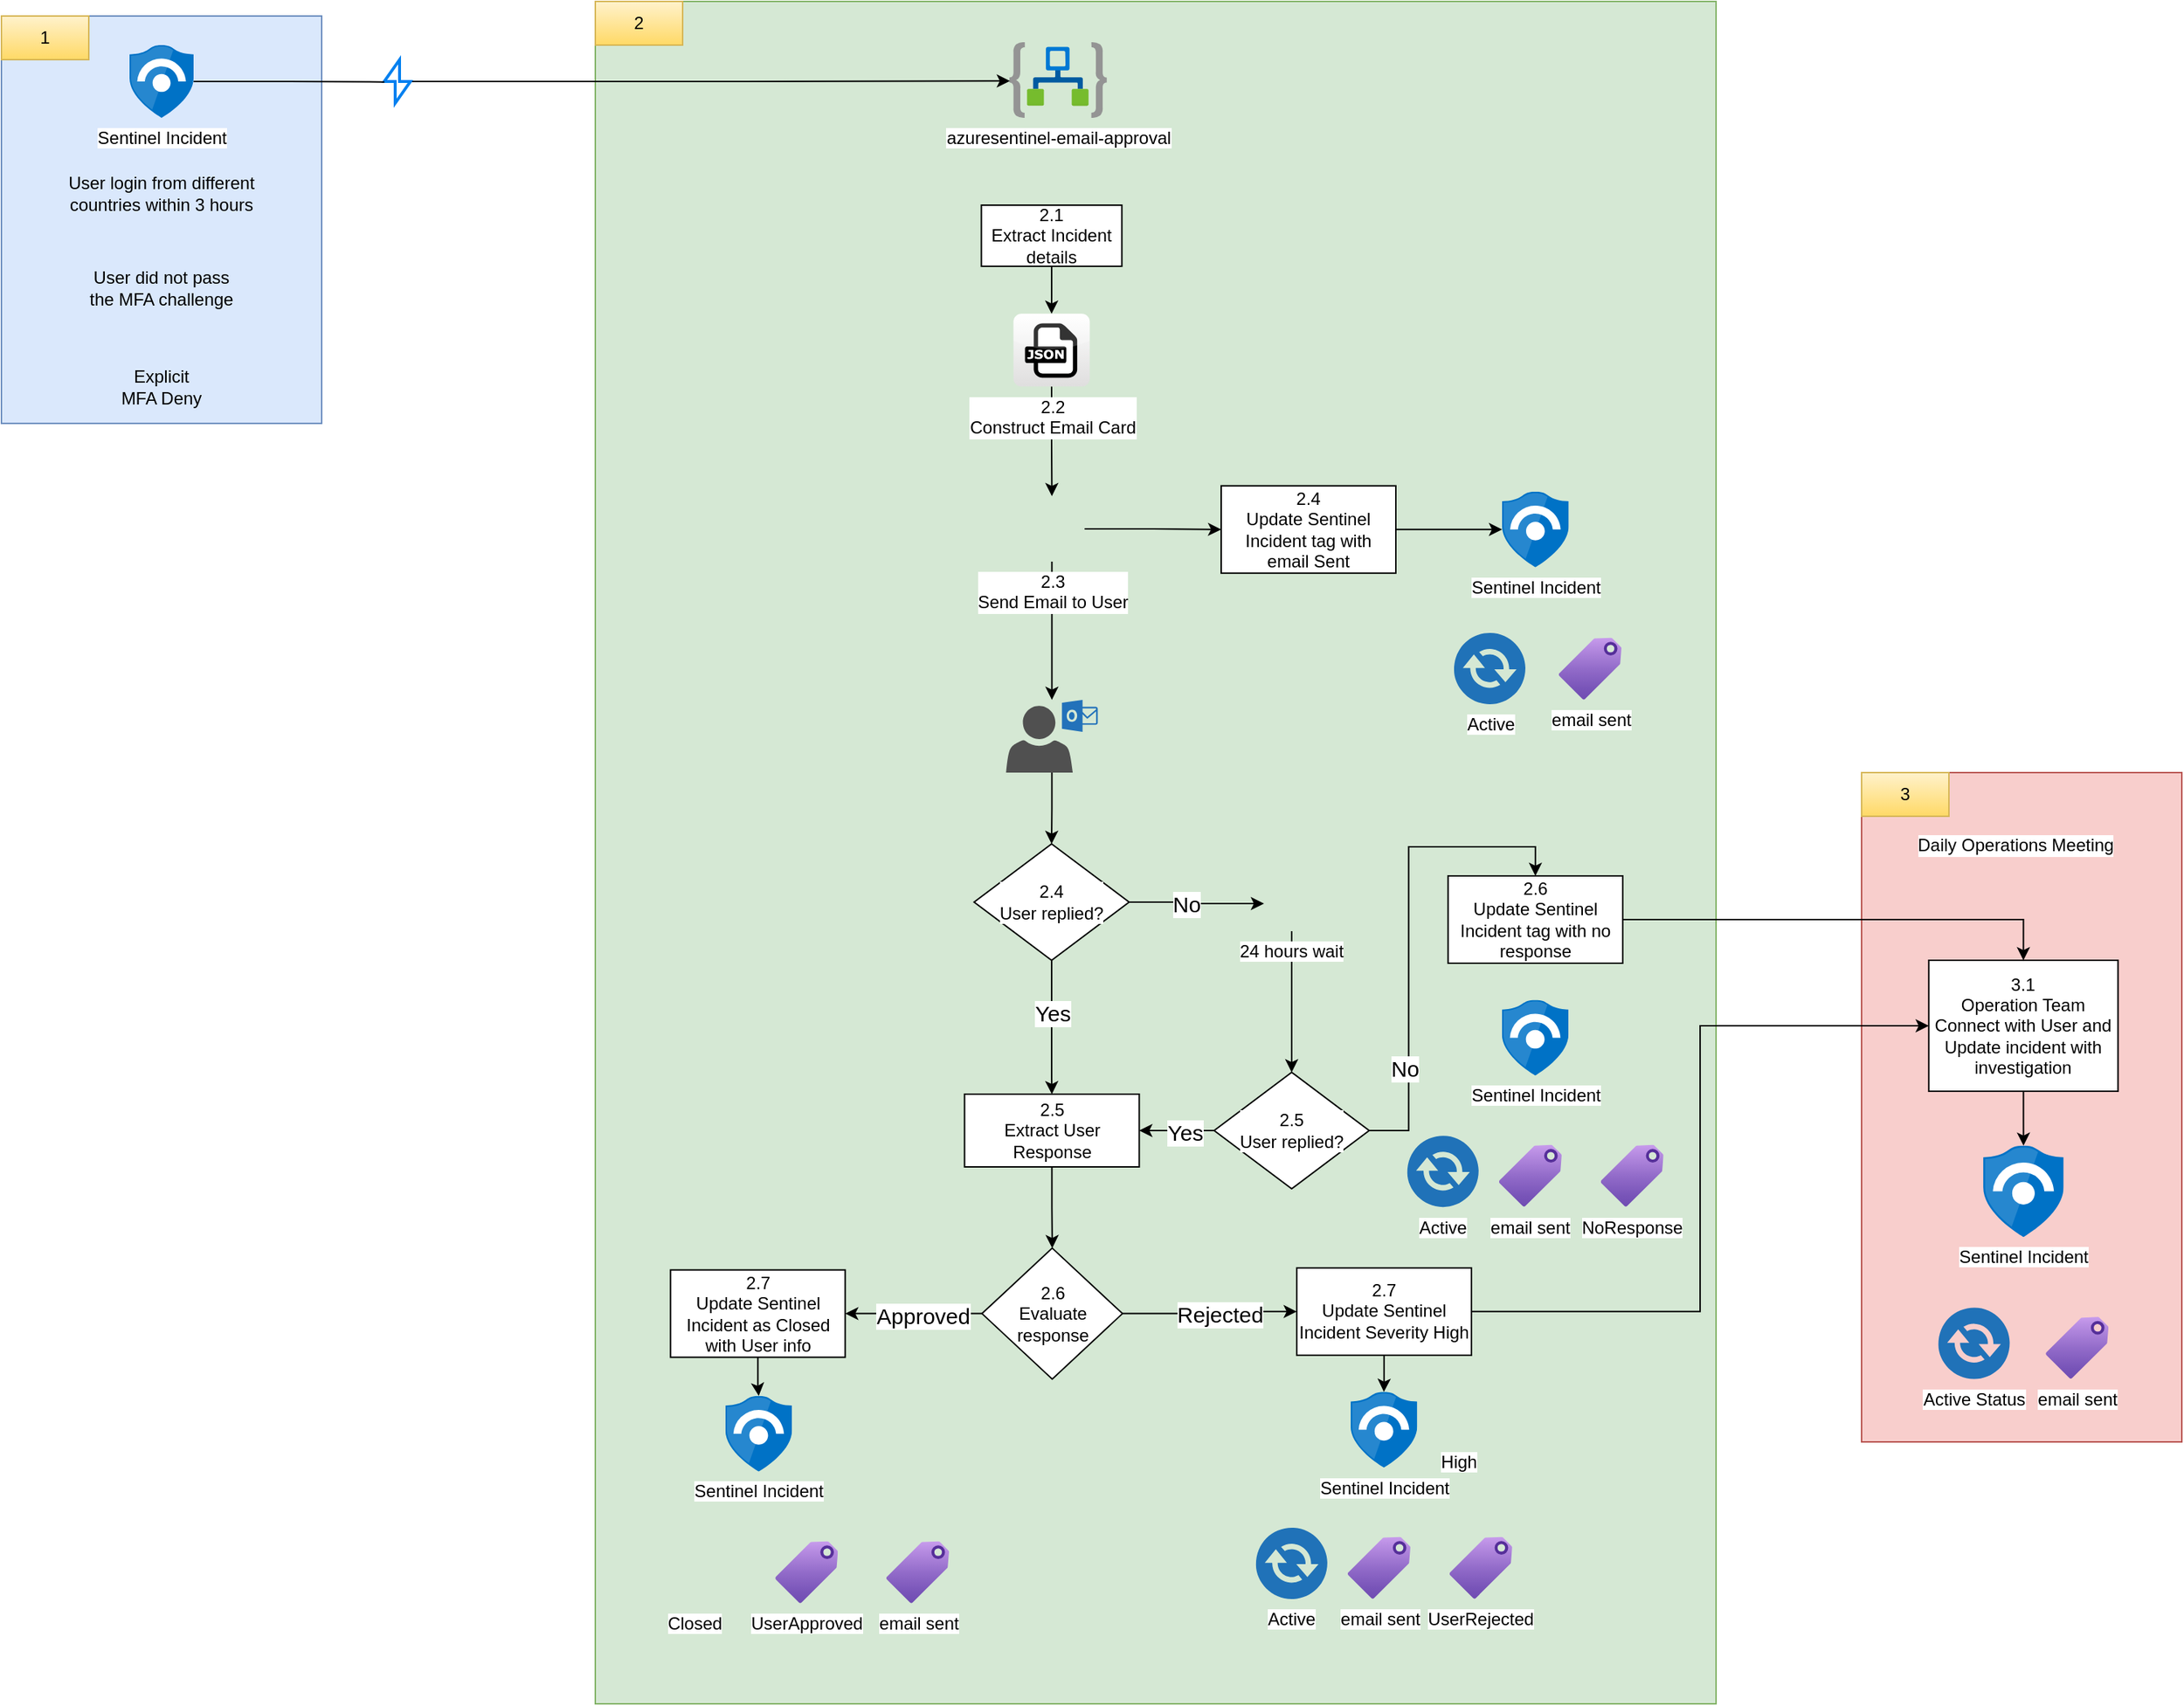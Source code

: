 <mxfile version="16.5.4" type="github">
  <diagram id="BfFZ1IgrDTQRf0SJ3uBB" name="Page-1">
    <mxGraphModel dx="1038" dy="1679" grid="1" gridSize="10" guides="1" tooltips="1" connect="1" arrows="1" fold="1" page="1" pageScale="1" pageWidth="850" pageHeight="1100" math="0" shadow="0">
      <root>
        <mxCell id="0" />
        <mxCell id="1" parent="0" />
        <mxCell id="VqWvkuDyF6hwRgads5Bz-70" value="" style="rounded=0;whiteSpace=wrap;html=1;labelBackgroundColor=default;fillColor=#f8cecc;strokeColor=#b85450;" parent="1" vertex="1">
          <mxGeometry x="1440" y="520" width="220" height="460" as="geometry" />
        </mxCell>
        <mxCell id="VqWvkuDyF6hwRgads5Bz-24" value="" style="rounded=0;whiteSpace=wrap;html=1;fillColor=#d5e8d4;strokeColor=#82b366;" parent="1" vertex="1">
          <mxGeometry x="570" y="-10" width="770" height="1170" as="geometry" />
        </mxCell>
        <mxCell id="VqWvkuDyF6hwRgads5Bz-7" value="" style="whiteSpace=wrap;html=1;fillColor=#dae8fc;strokeColor=#6c8ebf;" parent="1" vertex="1">
          <mxGeometry x="162" width="220" height="280" as="geometry" />
        </mxCell>
        <mxCell id="hbB-L0_1OT1uoQb4G8U5-1" value="azuresentinel-email-approval" style="aspect=fixed;html=1;points=[];align=center;image;fontSize=12;image=img/lib/azure2/integration/Logic_Apps.svg;" parent="1" vertex="1">
          <mxGeometry x="854.45" y="18.0" width="67" height="52" as="geometry" />
        </mxCell>
        <mxCell id="VqWvkuDyF6hwRgads5Bz-27" style="edgeStyle=orthogonalEdgeStyle;rounded=0;orthogonalLoop=1;jettySize=auto;html=1;entryX=0.5;entryY=0;entryDx=0;entryDy=0;" parent="1" source="hbB-L0_1OT1uoQb4G8U5-2" target="VqWvkuDyF6hwRgads5Bz-21" edge="1">
          <mxGeometry relative="1" as="geometry" />
        </mxCell>
        <mxCell id="hbB-L0_1OT1uoQb4G8U5-2" value="2.2&lt;br&gt;Construct Email Card" style="dashed=0;outlineConnect=0;html=1;align=center;labelPosition=center;verticalLabelPosition=bottom;verticalAlign=top;shape=mxgraph.webicons.json;gradientColor=#DFDEDE;labelBackgroundColor=default;" parent="1" vertex="1">
          <mxGeometry x="857.3" y="204.6" width="52.4" height="50" as="geometry" />
        </mxCell>
        <mxCell id="VqWvkuDyF6hwRgads5Bz-48" style="edgeStyle=orthogonalEdgeStyle;rounded=0;orthogonalLoop=1;jettySize=auto;html=1;entryX=0.5;entryY=0;entryDx=0;entryDy=0;" parent="1" source="hbB-L0_1OT1uoQb4G8U5-4" target="VqWvkuDyF6hwRgads5Bz-47" edge="1">
          <mxGeometry relative="1" as="geometry" />
        </mxCell>
        <mxCell id="hbB-L0_1OT1uoQb4G8U5-4" value="" style="sketch=0;pointerEvents=1;shadow=0;dashed=0;html=1;strokeColor=none;fillColor=#505050;labelPosition=center;verticalLabelPosition=bottom;verticalAlign=top;outlineConnect=0;align=center;shape=mxgraph.office.users.outlook_user;" parent="1" vertex="1">
          <mxGeometry x="852.2" y="470" width="63" height="50" as="geometry" />
        </mxCell>
        <mxCell id="hbB-L0_1OT1uoQb4G8U5-8" value="Sentinel Incident" style="sketch=0;aspect=fixed;html=1;points=[];align=center;image;fontSize=12;image=img/lib/mscae/Azure_Sentinel.svg;" parent="1" vertex="1">
          <mxGeometry x="659.38" y="948.4" width="45.76" height="52" as="geometry" />
        </mxCell>
        <mxCell id="VqWvkuDyF6hwRgads5Bz-6" style="edgeStyle=orthogonalEdgeStyle;rounded=0;orthogonalLoop=1;jettySize=auto;html=1;entryX=0.006;entryY=0.512;entryDx=0;entryDy=0;entryPerimeter=0;startArrow=none;" parent="1" source="VqWvkuDyF6hwRgads5Bz-39" target="hbB-L0_1OT1uoQb4G8U5-1" edge="1">
          <mxGeometry relative="1" as="geometry" />
        </mxCell>
        <mxCell id="VqWvkuDyF6hwRgads5Bz-1" value="Sentinel Incident" style="sketch=0;aspect=fixed;html=1;points=[];align=center;image;fontSize=12;image=img/lib/mscae/Azure_Sentinel.svg;" parent="1" vertex="1">
          <mxGeometry x="250" y="20.0" width="44" height="50" as="geometry" />
        </mxCell>
        <mxCell id="VqWvkuDyF6hwRgads5Bz-2" value="User login from different countries within 3 hours" style="text;html=1;strokeColor=none;fillColor=none;align=center;verticalAlign=middle;whiteSpace=wrap;rounded=0;" parent="1" vertex="1">
          <mxGeometry x="198" y="106.8" width="148" height="30" as="geometry" />
        </mxCell>
        <mxCell id="VqWvkuDyF6hwRgads5Bz-3" value="User did not pass the MFA challenge" style="text;html=1;strokeColor=none;fillColor=none;align=center;verticalAlign=middle;whiteSpace=wrap;rounded=0;" parent="1" vertex="1">
          <mxGeometry x="218" y="172.0" width="108" height="30" as="geometry" />
        </mxCell>
        <mxCell id="VqWvkuDyF6hwRgads5Bz-4" value="Explicit MFA Deny" style="text;html=1;strokeColor=none;fillColor=none;align=center;verticalAlign=middle;whiteSpace=wrap;rounded=0;" parent="1" vertex="1">
          <mxGeometry x="242" y="239.6" width="60" height="30" as="geometry" />
        </mxCell>
        <mxCell id="VqWvkuDyF6hwRgads5Bz-12" value="" style="edgeStyle=orthogonalEdgeStyle;rounded=0;orthogonalLoop=1;jettySize=auto;exitX=0;exitY=0.5;exitDx=0;exitDy=0;entryX=1;entryY=0.5;entryDx=0;entryDy=0;html=1;" parent="1" source="VqWvkuDyF6hwRgads5Bz-10" target="VqWvkuDyF6hwRgads5Bz-11" edge="1">
          <mxGeometry relative="1" as="geometry" />
        </mxCell>
        <mxCell id="VqWvkuDyF6hwRgads5Bz-18" value="Approved" style="edgeLabel;html=1;align=center;verticalAlign=middle;resizable=0;points=[];fontSize=15;" parent="VqWvkuDyF6hwRgads5Bz-12" vertex="1" connectable="0">
          <mxGeometry x="-0.125" y="1" relative="1" as="geometry">
            <mxPoint as="offset" />
          </mxGeometry>
        </mxCell>
        <mxCell id="VqWvkuDyF6hwRgads5Bz-14" style="edgeStyle=orthogonalEdgeStyle;rounded=0;orthogonalLoop=1;jettySize=auto;html=1;entryX=0;entryY=0.5;entryDx=0;entryDy=0;" parent="1" source="VqWvkuDyF6hwRgads5Bz-10" target="VqWvkuDyF6hwRgads5Bz-13" edge="1">
          <mxGeometry relative="1" as="geometry" />
        </mxCell>
        <mxCell id="VqWvkuDyF6hwRgads5Bz-17" value="Rejected" style="edgeLabel;html=1;align=center;verticalAlign=middle;resizable=0;points=[];fontSize=15;" parent="VqWvkuDyF6hwRgads5Bz-14" vertex="1" connectable="0">
          <mxGeometry x="0.118" y="-1" relative="1" as="geometry">
            <mxPoint as="offset" />
          </mxGeometry>
        </mxCell>
        <mxCell id="VqWvkuDyF6hwRgads5Bz-10" value="2.6&lt;br&gt;Evaluate response" style="rhombus;whiteSpace=wrap;html=1;" parent="1" vertex="1">
          <mxGeometry x="835.68" y="846.81" width="96.5" height="90" as="geometry" />
        </mxCell>
        <mxCell id="VqWvkuDyF6hwRgads5Bz-37" style="edgeStyle=orthogonalEdgeStyle;rounded=0;orthogonalLoop=1;jettySize=auto;html=1;" parent="1" source="VqWvkuDyF6hwRgads5Bz-11" target="hbB-L0_1OT1uoQb4G8U5-8" edge="1">
          <mxGeometry relative="1" as="geometry" />
        </mxCell>
        <mxCell id="VqWvkuDyF6hwRgads5Bz-11" value="2.7&lt;br&gt;Update Sentinel Incident as Closed with User info" style="rounded=0;whiteSpace=wrap;html=1;" parent="1" vertex="1">
          <mxGeometry x="621.68" y="861.81" width="120" height="60" as="geometry" />
        </mxCell>
        <mxCell id="VqWvkuDyF6hwRgads5Bz-38" style="edgeStyle=orthogonalEdgeStyle;rounded=0;orthogonalLoop=1;jettySize=auto;html=1;" parent="1" source="VqWvkuDyF6hwRgads5Bz-13" target="VqWvkuDyF6hwRgads5Bz-19" edge="1">
          <mxGeometry relative="1" as="geometry" />
        </mxCell>
        <mxCell id="bTN6-VGnqZ8saM7nNkKD-13" style="edgeStyle=orthogonalEdgeStyle;rounded=0;orthogonalLoop=1;jettySize=auto;html=1;entryX=0;entryY=0.5;entryDx=0;entryDy=0;" edge="1" parent="1" source="VqWvkuDyF6hwRgads5Bz-13" target="VqWvkuDyF6hwRgads5Bz-52">
          <mxGeometry relative="1" as="geometry" />
        </mxCell>
        <mxCell id="VqWvkuDyF6hwRgads5Bz-13" value="2.7&lt;br&gt;Update Sentinel Incident Severity High" style="rounded=0;whiteSpace=wrap;html=1;" parent="1" vertex="1">
          <mxGeometry x="1051.93" y="860.42" width="120" height="60" as="geometry" />
        </mxCell>
        <mxCell id="VqWvkuDyF6hwRgads5Bz-19" value="Sentinel Incident" style="sketch=0;aspect=fixed;html=1;points=[];align=center;image;fontSize=12;image=img/lib/mscae/Azure_Sentinel.svg;" parent="1" vertex="1">
          <mxGeometry x="1088.93" y="945.62" width="45.76" height="52" as="geometry" />
        </mxCell>
        <mxCell id="VqWvkuDyF6hwRgads5Bz-26" style="edgeStyle=orthogonalEdgeStyle;rounded=0;orthogonalLoop=1;jettySize=auto;html=1;" parent="1" source="VqWvkuDyF6hwRgads5Bz-20" target="hbB-L0_1OT1uoQb4G8U5-2" edge="1">
          <mxGeometry relative="1" as="geometry" />
        </mxCell>
        <mxCell id="VqWvkuDyF6hwRgads5Bz-20" value="2.1&lt;br&gt;Extract Incident details" style="rounded=0;whiteSpace=wrap;html=1;" parent="1" vertex="1">
          <mxGeometry x="835.25" y="130" width="96.5" height="42" as="geometry" />
        </mxCell>
        <mxCell id="VqWvkuDyF6hwRgads5Bz-32" style="edgeStyle=orthogonalEdgeStyle;rounded=0;orthogonalLoop=1;jettySize=auto;html=1;" parent="1" source="VqWvkuDyF6hwRgads5Bz-21" target="hbB-L0_1OT1uoQb4G8U5-4" edge="1">
          <mxGeometry relative="1" as="geometry" />
        </mxCell>
        <mxCell id="VqWvkuDyF6hwRgads5Bz-46" style="edgeStyle=orthogonalEdgeStyle;rounded=0;orthogonalLoop=1;jettySize=auto;html=1;entryX=0;entryY=0.5;entryDx=0;entryDy=0;" parent="1" source="VqWvkuDyF6hwRgads5Bz-21" target="VqWvkuDyF6hwRgads5Bz-23" edge="1">
          <mxGeometry relative="1" as="geometry" />
        </mxCell>
        <mxCell id="VqWvkuDyF6hwRgads5Bz-21" value="2.3&lt;br&gt;Send Email to User" style="shape=image;html=1;verticalAlign=top;verticalLabelPosition=bottom;labelBackgroundColor=#ffffff;imageAspect=0;aspect=fixed;image=https://cdn3.iconfinder.com/data/icons/capsocial-round/500/Outlook-128.png" parent="1" vertex="1">
          <mxGeometry x="861.2" y="330" width="45" height="45" as="geometry" />
        </mxCell>
        <mxCell id="VqWvkuDyF6hwRgads5Bz-22" value="Sentinel Incident" style="sketch=0;aspect=fixed;html=1;points=[];align=center;image;fontSize=12;image=img/lib/mscae/Azure_Sentinel.svg;" parent="1" vertex="1">
          <mxGeometry x="1193" y="326.89" width="45.77" height="52" as="geometry" />
        </mxCell>
        <mxCell id="VqWvkuDyF6hwRgads5Bz-30" style="edgeStyle=orthogonalEdgeStyle;rounded=0;orthogonalLoop=1;jettySize=auto;html=1;" parent="1" source="VqWvkuDyF6hwRgads5Bz-23" target="VqWvkuDyF6hwRgads5Bz-22" edge="1">
          <mxGeometry relative="1" as="geometry" />
        </mxCell>
        <mxCell id="VqWvkuDyF6hwRgads5Bz-23" value="2.4&lt;br&gt;Update Sentinel Incident tag with email Sent" style="rounded=0;whiteSpace=wrap;html=1;" parent="1" vertex="1">
          <mxGeometry x="1000" y="322.89" width="120" height="60" as="geometry" />
        </mxCell>
        <mxCell id="VqWvkuDyF6hwRgads5Bz-36" style="edgeStyle=orthogonalEdgeStyle;rounded=0;orthogonalLoop=1;jettySize=auto;html=1;" parent="1" source="VqWvkuDyF6hwRgads5Bz-34" target="VqWvkuDyF6hwRgads5Bz-10" edge="1">
          <mxGeometry relative="1" as="geometry" />
        </mxCell>
        <mxCell id="VqWvkuDyF6hwRgads5Bz-34" value="&lt;span&gt;2.5&lt;br&gt;Extract User Response&lt;br&gt;&lt;/span&gt;" style="rounded=0;whiteSpace=wrap;html=1;" parent="1" vertex="1">
          <mxGeometry x="823.7" y="741" width="120" height="50" as="geometry" />
        </mxCell>
        <mxCell id="VqWvkuDyF6hwRgads5Bz-40" value="1" style="text;html=1;strokeColor=#d6b656;fillColor=#fff2cc;align=center;verticalAlign=middle;whiteSpace=wrap;rounded=0;gradientColor=#ffd966;" parent="1" vertex="1">
          <mxGeometry x="162" width="60" height="30" as="geometry" />
        </mxCell>
        <mxCell id="VqWvkuDyF6hwRgads5Bz-41" value="2" style="text;html=1;strokeColor=#d6b656;fillColor=#fff2cc;align=center;verticalAlign=middle;whiteSpace=wrap;rounded=0;gradientColor=#ffd966;" parent="1" vertex="1">
          <mxGeometry x="570" y="-10" width="60" height="30" as="geometry" />
        </mxCell>
        <mxCell id="VqWvkuDyF6hwRgads5Bz-39" value="" style="html=1;verticalLabelPosition=bottom;align=center;labelBackgroundColor=#ffffff;verticalAlign=top;strokeWidth=2;strokeColor=#0080F0;shadow=0;dashed=0;shape=mxgraph.ios7.icons.flash;" parent="1" vertex="1">
          <mxGeometry x="425" y="30" width="18" height="30" as="geometry" />
        </mxCell>
        <mxCell id="VqWvkuDyF6hwRgads5Bz-45" value="" style="edgeStyle=orthogonalEdgeStyle;rounded=0;orthogonalLoop=1;jettySize=auto;html=1;entryX=0.006;entryY=0.512;entryDx=0;entryDy=0;entryPerimeter=0;endArrow=none;" parent="1" source="VqWvkuDyF6hwRgads5Bz-1" target="VqWvkuDyF6hwRgads5Bz-39" edge="1">
          <mxGeometry relative="1" as="geometry">
            <mxPoint x="294" y="45" as="sourcePoint" />
            <mxPoint x="850.402" y="45.624" as="targetPoint" />
          </mxGeometry>
        </mxCell>
        <mxCell id="VqWvkuDyF6hwRgads5Bz-76" style="edgeStyle=orthogonalEdgeStyle;rounded=0;orthogonalLoop=1;jettySize=auto;html=1;entryX=0.5;entryY=0;entryDx=0;entryDy=0;" parent="1" source="VqWvkuDyF6hwRgads5Bz-47" target="VqWvkuDyF6hwRgads5Bz-34" edge="1">
          <mxGeometry relative="1" as="geometry">
            <Array as="points">
              <mxPoint x="884" y="730" />
              <mxPoint x="884" y="730" />
            </Array>
          </mxGeometry>
        </mxCell>
        <mxCell id="VqWvkuDyF6hwRgads5Bz-78" value="Yes" style="edgeLabel;html=1;align=center;verticalAlign=middle;resizable=0;points=[];fontSize=15;" parent="VqWvkuDyF6hwRgads5Bz-76" vertex="1" connectable="0">
          <mxGeometry x="-0.199" relative="1" as="geometry">
            <mxPoint y="-1" as="offset" />
          </mxGeometry>
        </mxCell>
        <mxCell id="g2RrGQ3KNIrdNZsYyKHY-2" style="edgeStyle=orthogonalEdgeStyle;rounded=0;orthogonalLoop=1;jettySize=auto;html=1;entryX=0;entryY=0.5;entryDx=0;entryDy=0;fontSize=15;" parent="1" source="VqWvkuDyF6hwRgads5Bz-47" target="g2RrGQ3KNIrdNZsYyKHY-1" edge="1">
          <mxGeometry relative="1" as="geometry" />
        </mxCell>
        <mxCell id="g2RrGQ3KNIrdNZsYyKHY-3" value="No" style="edgeLabel;html=1;align=center;verticalAlign=middle;resizable=0;points=[];fontSize=15;" parent="g2RrGQ3KNIrdNZsYyKHY-2" vertex="1" connectable="0">
          <mxGeometry x="-0.177" y="-1" relative="1" as="geometry">
            <mxPoint as="offset" />
          </mxGeometry>
        </mxCell>
        <mxCell id="VqWvkuDyF6hwRgads5Bz-47" value="2.4&lt;br&gt;User replied?" style="rhombus;whiteSpace=wrap;html=1;labelBackgroundColor=default;" parent="1" vertex="1">
          <mxGeometry x="830.25" y="569" width="106.5" height="80" as="geometry" />
        </mxCell>
        <mxCell id="VqWvkuDyF6hwRgads5Bz-51" value="Sentinel Incident" style="sketch=0;aspect=fixed;html=1;points=[];align=center;image;fontSize=12;image=img/lib/mscae/Azure_Sentinel.svg;" parent="1" vertex="1">
          <mxGeometry x="1523.55" y="776.42" width="55.25" height="62.78" as="geometry" />
        </mxCell>
        <mxCell id="VqWvkuDyF6hwRgads5Bz-58" style="edgeStyle=orthogonalEdgeStyle;rounded=0;orthogonalLoop=1;jettySize=auto;html=1;" parent="1" source="VqWvkuDyF6hwRgads5Bz-52" target="VqWvkuDyF6hwRgads5Bz-51" edge="1">
          <mxGeometry relative="1" as="geometry" />
        </mxCell>
        <mxCell id="VqWvkuDyF6hwRgads5Bz-52" value="3.1&lt;br&gt;Operation Team Connect with User and Update incident with investigation" style="rounded=0;whiteSpace=wrap;html=1;" parent="1" vertex="1">
          <mxGeometry x="1486.17" y="649" width="130.01" height="90" as="geometry" />
        </mxCell>
        <mxCell id="VqWvkuDyF6hwRgads5Bz-59" value="email sent" style="aspect=fixed;html=1;points=[];align=center;image;fontSize=12;image=img/lib/azure2/general/Tag.svg;labelBackgroundColor=default;" parent="1" vertex="1">
          <mxGeometry x="1232" y="427" width="43" height="43" as="geometry" />
        </mxCell>
        <mxCell id="VqWvkuDyF6hwRgads5Bz-60" value="UserApproved" style="aspect=fixed;html=1;points=[];align=center;image;fontSize=12;image=img/lib/azure2/general/Tag.svg;labelBackgroundColor=default;" parent="1" vertex="1">
          <mxGeometry x="693.68" y="1048" width="43" height="43" as="geometry" />
        </mxCell>
        <mxCell id="VqWvkuDyF6hwRgads5Bz-63" value="UserRejected" style="aspect=fixed;html=1;points=[];align=center;image;fontSize=12;image=img/lib/azure2/general/Tag.svg;labelBackgroundColor=default;" parent="1" vertex="1">
          <mxGeometry x="1156.93" y="1045" width="43" height="43" as="geometry" />
        </mxCell>
        <mxCell id="VqWvkuDyF6hwRgads5Bz-64" value="Active" style="sketch=0;pointerEvents=1;shadow=0;dashed=0;html=1;strokeColor=none;fillColor=#505050;labelPosition=center;verticalLabelPosition=bottom;verticalAlign=top;outlineConnect=0;align=center;shape=mxgraph.office.communications.exchange_active_sync;fillColor=#2072B8;labelBackgroundColor=default;" parent="1" vertex="1">
          <mxGeometry x="1160" y="424" width="49" height="49" as="geometry" />
        </mxCell>
        <mxCell id="VqWvkuDyF6hwRgads5Bz-65" value="Active Status" style="sketch=0;pointerEvents=1;shadow=0;dashed=0;html=1;strokeColor=none;fillColor=#505050;labelPosition=center;verticalLabelPosition=bottom;verticalAlign=top;outlineConnect=0;align=center;shape=mxgraph.office.communications.exchange_active_sync;fillColor=#2072B8;labelBackgroundColor=default;" parent="1" vertex="1">
          <mxGeometry x="1492.76" y="887.81" width="49" height="49" as="geometry" />
        </mxCell>
        <mxCell id="VqWvkuDyF6hwRgads5Bz-66" value="email sent" style="aspect=fixed;html=1;points=[];align=center;image;fontSize=12;image=img/lib/azure2/general/Tag.svg;labelBackgroundColor=default;" parent="1" vertex="1">
          <mxGeometry x="1566.59" y="893.81" width="43" height="43" as="geometry" />
        </mxCell>
        <mxCell id="VqWvkuDyF6hwRgads5Bz-67" value="Closed" style="shape=image;html=1;verticalAlign=top;verticalLabelPosition=bottom;labelBackgroundColor=#ffffff;imageAspect=0;aspect=fixed;image=https://cdn4.iconfinder.com/data/icons/web-ui-color/128/Checkmark-128.png" parent="1" vertex="1">
          <mxGeometry x="617" y="1048.62" width="42.38" height="42.38" as="geometry" />
        </mxCell>
        <mxCell id="VqWvkuDyF6hwRgads5Bz-68" value="Active" style="sketch=0;pointerEvents=1;shadow=0;dashed=0;html=1;strokeColor=none;fillColor=#505050;labelPosition=center;verticalLabelPosition=bottom;verticalAlign=top;outlineConnect=0;align=center;shape=mxgraph.office.communications.exchange_active_sync;fillColor=#2072B8;labelBackgroundColor=default;" parent="1" vertex="1">
          <mxGeometry x="1023.93" y="1039" width="49" height="49" as="geometry" />
        </mxCell>
        <mxCell id="VqWvkuDyF6hwRgads5Bz-69" value="High" style="shape=image;html=1;verticalAlign=top;verticalLabelPosition=bottom;labelBackgroundColor=#ffffff;imageAspect=0;aspect=fixed;image=https://cdn2.iconfinder.com/data/icons/gnomeicontheme/32x32/emblems/stock_mail-priority-high.png" parent="1" vertex="1">
          <mxGeometry x="1146.93" y="948.4" width="32" height="32" as="geometry" />
        </mxCell>
        <mxCell id="VqWvkuDyF6hwRgads5Bz-71" value="Daily Operations Meeting" style="text;html=1;strokeColor=none;fillColor=none;align=center;verticalAlign=middle;whiteSpace=wrap;rounded=0;labelBackgroundColor=default;" parent="1" vertex="1">
          <mxGeometry x="1476.18" y="555" width="140" height="30" as="geometry" />
        </mxCell>
        <mxCell id="VqWvkuDyF6hwRgads5Bz-72" value="3" style="text;html=1;strokeColor=#d6b656;fillColor=#fff2cc;align=center;verticalAlign=middle;whiteSpace=wrap;rounded=0;gradientColor=#ffd966;" parent="1" vertex="1">
          <mxGeometry x="1440" y="520" width="60" height="30" as="geometry" />
        </mxCell>
        <mxCell id="VqWvkuDyF6hwRgads5Bz-82" value="email sent" style="aspect=fixed;html=1;points=[];align=center;image;fontSize=12;image=img/lib/azure2/general/Tag.svg;labelBackgroundColor=default;" parent="1" vertex="1">
          <mxGeometry x="1087.0" y="1045" width="43" height="43" as="geometry" />
        </mxCell>
        <mxCell id="g2RrGQ3KNIrdNZsYyKHY-8" style="edgeStyle=orthogonalEdgeStyle;rounded=0;orthogonalLoop=1;jettySize=auto;html=1;entryX=0.5;entryY=0;entryDx=0;entryDy=0;fontSize=15;" parent="1" source="g2RrGQ3KNIrdNZsYyKHY-1" target="g2RrGQ3KNIrdNZsYyKHY-5" edge="1">
          <mxGeometry relative="1" as="geometry" />
        </mxCell>
        <mxCell id="g2RrGQ3KNIrdNZsYyKHY-1" value="24 hours wait" style="shape=image;html=1;verticalAlign=top;verticalLabelPosition=bottom;labelBackgroundColor=#ffffff;imageAspect=0;aspect=fixed;image=https://cdn2.iconfinder.com/data/icons/bitsies/128/Clock-128.png" parent="1" vertex="1">
          <mxGeometry x="1029.43" y="591" width="38" height="38" as="geometry" />
        </mxCell>
        <mxCell id="g2RrGQ3KNIrdNZsYyKHY-6" style="edgeStyle=orthogonalEdgeStyle;rounded=0;orthogonalLoop=1;jettySize=auto;html=1;entryX=1;entryY=0.5;entryDx=0;entryDy=0;fontSize=15;" parent="1" source="g2RrGQ3KNIrdNZsYyKHY-5" target="VqWvkuDyF6hwRgads5Bz-34" edge="1">
          <mxGeometry relative="1" as="geometry" />
        </mxCell>
        <mxCell id="g2RrGQ3KNIrdNZsYyKHY-9" value="Yes" style="edgeLabel;html=1;align=center;verticalAlign=middle;resizable=0;points=[];fontSize=15;" parent="g2RrGQ3KNIrdNZsYyKHY-6" vertex="1" connectable="0">
          <mxGeometry x="-0.207" y="1" relative="1" as="geometry">
            <mxPoint as="offset" />
          </mxGeometry>
        </mxCell>
        <mxCell id="g2RrGQ3KNIrdNZsYyKHY-7" style="edgeStyle=orthogonalEdgeStyle;rounded=0;orthogonalLoop=1;jettySize=auto;html=1;entryX=0.5;entryY=0;entryDx=0;entryDy=0;fontSize=15;" parent="1" source="g2RrGQ3KNIrdNZsYyKHY-5" target="bTN6-VGnqZ8saM7nNkKD-7" edge="1">
          <mxGeometry relative="1" as="geometry" />
        </mxCell>
        <mxCell id="g2RrGQ3KNIrdNZsYyKHY-10" value="No" style="edgeLabel;html=1;align=center;verticalAlign=middle;resizable=0;points=[];fontSize=15;" parent="g2RrGQ3KNIrdNZsYyKHY-7" vertex="1" connectable="0">
          <mxGeometry x="-0.574" y="3" relative="1" as="geometry">
            <mxPoint as="offset" />
          </mxGeometry>
        </mxCell>
        <mxCell id="g2RrGQ3KNIrdNZsYyKHY-5" value="2.5&lt;br&gt;User replied?" style="rhombus;whiteSpace=wrap;html=1;labelBackgroundColor=default;" parent="1" vertex="1">
          <mxGeometry x="995.18" y="726" width="106.5" height="80" as="geometry" />
        </mxCell>
        <mxCell id="HN5tS_IjWbmfEseg1zGJ-2" value="email sent" style="aspect=fixed;html=1;points=[];align=center;image;fontSize=12;image=img/lib/azure2/general/Tag.svg;labelBackgroundColor=default;" parent="1" vertex="1">
          <mxGeometry x="770" y="1048" width="43" height="43" as="geometry" />
        </mxCell>
        <mxCell id="bTN6-VGnqZ8saM7nNkKD-12" style="edgeStyle=orthogonalEdgeStyle;rounded=0;orthogonalLoop=1;jettySize=auto;html=1;entryX=0.5;entryY=0;entryDx=0;entryDy=0;" edge="1" parent="1" source="bTN6-VGnqZ8saM7nNkKD-7" target="VqWvkuDyF6hwRgads5Bz-52">
          <mxGeometry relative="1" as="geometry" />
        </mxCell>
        <mxCell id="bTN6-VGnqZ8saM7nNkKD-7" value="2.6&lt;br&gt;Update Sentinel Incident tag with no response" style="rounded=0;whiteSpace=wrap;html=1;" vertex="1" parent="1">
          <mxGeometry x="1155.88" y="591" width="120" height="60" as="geometry" />
        </mxCell>
        <mxCell id="bTN6-VGnqZ8saM7nNkKD-8" value="Sentinel Incident" style="sketch=0;aspect=fixed;html=1;points=[];align=center;image;fontSize=12;image=img/lib/mscae/Azure_Sentinel.svg;" vertex="1" parent="1">
          <mxGeometry x="1192.88" y="676.2" width="45.76" height="52" as="geometry" />
        </mxCell>
        <mxCell id="bTN6-VGnqZ8saM7nNkKD-9" value="NoResponse" style="aspect=fixed;html=1;points=[];align=center;image;fontSize=12;image=img/lib/azure2/general/Tag.svg;labelBackgroundColor=default;" vertex="1" parent="1">
          <mxGeometry x="1260.88" y="775.58" width="43" height="43" as="geometry" />
        </mxCell>
        <mxCell id="bTN6-VGnqZ8saM7nNkKD-10" value="Active" style="sketch=0;pointerEvents=1;shadow=0;dashed=0;html=1;strokeColor=none;fillColor=#505050;labelPosition=center;verticalLabelPosition=bottom;verticalAlign=top;outlineConnect=0;align=center;shape=mxgraph.office.communications.exchange_active_sync;fillColor=#2072B8;labelBackgroundColor=default;" vertex="1" parent="1">
          <mxGeometry x="1127.88" y="769.58" width="49" height="49" as="geometry" />
        </mxCell>
        <mxCell id="bTN6-VGnqZ8saM7nNkKD-11" value="email sent" style="aspect=fixed;html=1;points=[];align=center;image;fontSize=12;image=img/lib/azure2/general/Tag.svg;labelBackgroundColor=default;" vertex="1" parent="1">
          <mxGeometry x="1190.95" y="775.58" width="43" height="43" as="geometry" />
        </mxCell>
      </root>
    </mxGraphModel>
  </diagram>
</mxfile>
